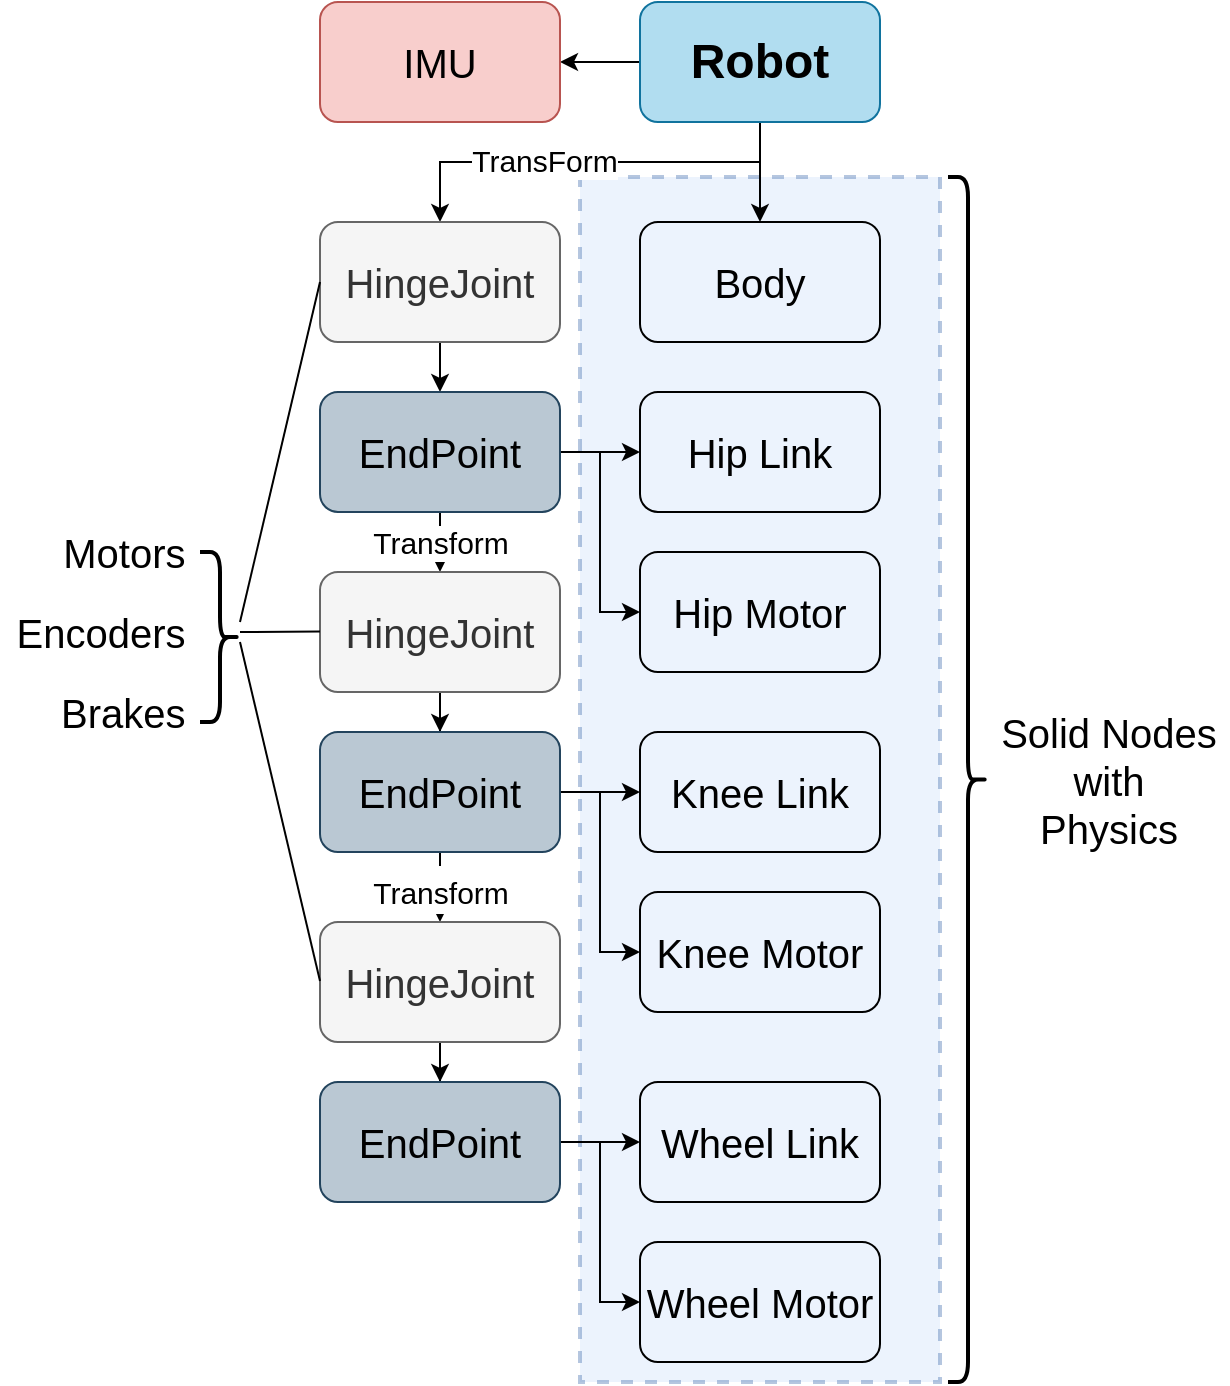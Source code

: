 <mxfile version="13.10.0" type="embed">
    <diagram id="7pbDaX_WSINXc0xlNzjz" name="第 1 页">
        <mxGraphModel dx="2129" dy="830" grid="1" gridSize="10" guides="1" tooltips="1" connect="1" arrows="1" fold="1" page="1" pageScale="1" pageWidth="827" pageHeight="1169" math="0" shadow="0">
            <root>
                <mxCell id="0"/>
                <mxCell id="1" parent="0"/>
                <mxCell id="108" value="" style="rounded=0;whiteSpace=wrap;html=1;fontSize=15;dashed=1;opacity=50;strokeWidth=2;fillColor=#dae8fc;strokeColor=#6c8ebf;" vertex="1" parent="1">
                    <mxGeometry x="210" y="377.5" width="180" height="602.5" as="geometry"/>
                </mxCell>
                <mxCell id="10" value="" style="edgeStyle=elbowEdgeStyle;rounded=0;orthogonalLoop=1;jettySize=auto;elbow=vertical;html=1;" edge="1" parent="1" target="9">
                    <mxGeometry relative="1" as="geometry">
                        <mxPoint x="300" y="340" as="sourcePoint"/>
                    </mxGeometry>
                </mxCell>
                <mxCell id="96" value="TransForm" style="edgeLabel;html=1;align=center;verticalAlign=middle;resizable=0;points=[];fontSize=15;" vertex="1" connectable="0" parent="10">
                    <mxGeometry x="0.255" y="-1" relative="1" as="geometry">
                        <mxPoint as="offset"/>
                    </mxGeometry>
                </mxCell>
                <mxCell id="13" style="edgeStyle=elbowEdgeStyle;rounded=0;orthogonalLoop=1;jettySize=auto;elbow=vertical;html=1;exitX=0.5;exitY=1;exitDx=0;exitDy=0;" edge="1" parent="1" target="15">
                    <mxGeometry relative="1" as="geometry">
                        <mxPoint x="150" y="430" as="targetPoint"/>
                        <mxPoint x="300" y="340" as="sourcePoint"/>
                    </mxGeometry>
                </mxCell>
                <mxCell id="110" value="" style="edgeStyle=orthogonalEdgeStyle;rounded=0;orthogonalLoop=1;jettySize=auto;html=1;fontSize=15;" edge="1" parent="1" source="2" target="16">
                    <mxGeometry relative="1" as="geometry"/>
                </mxCell>
                <mxCell id="2" value="&lt;font style=&quot;font-size: 24px&quot;&gt;&lt;b&gt;Robot&lt;/b&gt;&lt;/font&gt;" style="rounded=1;whiteSpace=wrap;html=1;fillColor=#b1ddf0;strokeColor=#10739e;" vertex="1" parent="1">
                    <mxGeometry x="240" y="290" width="120" height="60" as="geometry"/>
                </mxCell>
                <mxCell id="19" style="edgeStyle=elbowEdgeStyle;rounded=0;orthogonalLoop=1;jettySize=auto;elbow=vertical;html=1;exitX=0.5;exitY=1;exitDx=0;exitDy=0;fontSize=20;" edge="1" parent="1" source="9" target="20">
                    <mxGeometry relative="1" as="geometry">
                        <mxPoint x="300" y="540" as="targetPoint"/>
                    </mxGeometry>
                </mxCell>
                <mxCell id="9" value="HingeJoint" style="whiteSpace=wrap;html=1;rounded=1;fontSize=20;fillColor=#f5f5f5;strokeColor=#666666;fontColor=#333333;" vertex="1" parent="1">
                    <mxGeometry x="80" y="400" width="120" height="60" as="geometry"/>
                </mxCell>
                <mxCell id="15" value="Body" style="rounded=1;whiteSpace=wrap;html=1;fontSize=20;fillColor=none;" vertex="1" parent="1">
                    <mxGeometry x="240" y="400" width="120" height="60" as="geometry"/>
                </mxCell>
                <mxCell id="16" value="IMU" style="rounded=1;whiteSpace=wrap;html=1;fontSize=20;fillColor=#f8cecc;strokeColor=#b85450;" vertex="1" parent="1">
                    <mxGeometry x="80" y="290" width="120" height="60" as="geometry"/>
                </mxCell>
                <mxCell id="22" value="&lt;span style=&quot;color: rgb(0, 0, 0); font-family: helvetica; font-size: 15px; font-style: normal; font-weight: 400; letter-spacing: normal; text-align: center; text-indent: 0px; text-transform: none; word-spacing: 0px; background-color: rgb(255, 255, 255); display: inline; float: none;&quot;&gt;Transform&lt;/span&gt;" style="edgeStyle=elbowEdgeStyle;rounded=0;orthogonalLoop=1;jettySize=auto;elbow=vertical;html=1;fontSize=15;" edge="1" parent="1" source="20" target="21">
                    <mxGeometry relative="1" as="geometry"/>
                </mxCell>
                <mxCell id="27" value="" style="edgeStyle=elbowEdgeStyle;rounded=0;orthogonalLoop=1;jettySize=auto;elbow=vertical;html=1;fontSize=20;" edge="1" parent="1" source="20" target="26">
                    <mxGeometry relative="1" as="geometry"/>
                </mxCell>
                <mxCell id="32" style="rounded=0;orthogonalLoop=1;jettySize=auto;elbow=vertical;html=1;exitX=1;exitY=0.5;exitDx=0;exitDy=0;entryX=0;entryY=0.5;entryDx=0;entryDy=0;edgeStyle=orthogonalEdgeStyle;fontSize=20;" edge="1" parent="1" source="20" target="29">
                    <mxGeometry relative="1" as="geometry">
                        <mxPoint x="330" y="735" as="targetPoint"/>
                    </mxGeometry>
                </mxCell>
                <mxCell id="20" value="EndPoint" style="rounded=1;whiteSpace=wrap;html=1;fontSize=20;fillColor=#bac8d3;strokeColor=#23445d;" vertex="1" parent="1">
                    <mxGeometry x="80" y="485" width="120" height="60" as="geometry"/>
                </mxCell>
                <mxCell id="34" value="" style="edgeStyle=orthogonalEdgeStyle;rounded=0;orthogonalLoop=1;jettySize=auto;html=1;fontSize=20;" edge="1" parent="1" source="21" target="33">
                    <mxGeometry relative="1" as="geometry"/>
                </mxCell>
                <mxCell id="21" value="HingeJoint" style="whiteSpace=wrap;html=1;rounded=1;fontSize=20;fillColor=#f5f5f5;strokeColor=#666666;fontColor=#333333;" vertex="1" parent="1">
                    <mxGeometry x="80" y="575" width="120" height="60" as="geometry"/>
                </mxCell>
                <mxCell id="26" value="Hip Link" style="whiteSpace=wrap;html=1;rounded=1;fontSize=20;fillColor=none;" vertex="1" parent="1">
                    <mxGeometry x="240" y="485" width="120" height="60" as="geometry"/>
                </mxCell>
                <mxCell id="29" value="Hip Motor" style="rounded=1;whiteSpace=wrap;html=1;fontSize=20;fillColor=none;" vertex="1" parent="1">
                    <mxGeometry x="240" y="565" width="120" height="60" as="geometry"/>
                </mxCell>
                <mxCell id="39" value="" style="edgeStyle=orthogonalEdgeStyle;rounded=0;orthogonalLoop=1;jettySize=auto;html=1;fontSize=20;" edge="1" parent="1" source="33" target="37">
                    <mxGeometry relative="1" as="geometry"/>
                </mxCell>
                <mxCell id="40" style="edgeStyle=orthogonalEdgeStyle;rounded=0;orthogonalLoop=1;jettySize=auto;html=1;exitX=1;exitY=0.5;exitDx=0;exitDy=0;entryX=0;entryY=0.5;entryDx=0;entryDy=0;fontSize=20;" edge="1" parent="1" source="33" target="38">
                    <mxGeometry relative="1" as="geometry"/>
                </mxCell>
                <mxCell id="88" value="&lt;font style=&quot;font-size: 15px&quot;&gt;Transform&lt;/font&gt;" style="edgeStyle=orthogonalEdgeStyle;rounded=0;orthogonalLoop=1;jettySize=auto;html=1;fontSize=20;" edge="1" parent="1" source="33" target="77">
                    <mxGeometry relative="1" as="geometry"/>
                </mxCell>
                <mxCell id="33" value="EndPoint" style="whiteSpace=wrap;html=1;rounded=1;fontSize=20;fillColor=#bac8d3;strokeColor=#23445d;" vertex="1" parent="1">
                    <mxGeometry x="80" y="655" width="120" height="60" as="geometry"/>
                </mxCell>
                <mxCell id="37" value="Knee Link" style="whiteSpace=wrap;html=1;rounded=1;fontSize=20;fillColor=none;" vertex="1" parent="1">
                    <mxGeometry x="240" y="655" width="120" height="60" as="geometry"/>
                </mxCell>
                <mxCell id="38" value="Knee Motor" style="rounded=1;whiteSpace=wrap;html=1;fontSize=20;fillColor=none;" vertex="1" parent="1">
                    <mxGeometry x="240" y="735" width="120" height="60" as="geometry"/>
                </mxCell>
                <mxCell id="76" value="" style="edgeStyle=orthogonalEdgeStyle;rounded=0;orthogonalLoop=1;jettySize=auto;html=1;fontSize=20;" edge="1" parent="1" source="77" target="80">
                    <mxGeometry relative="1" as="geometry"/>
                </mxCell>
                <mxCell id="77" value="HingeJoint" style="whiteSpace=wrap;html=1;rounded=1;fontSize=20;fillColor=#f5f5f5;strokeColor=#666666;fontColor=#333333;" vertex="1" parent="1">
                    <mxGeometry x="80" y="750" width="120" height="60" as="geometry"/>
                </mxCell>
                <mxCell id="78" value="" style="edgeStyle=orthogonalEdgeStyle;rounded=0;orthogonalLoop=1;jettySize=auto;html=1;fontSize=20;" edge="1" parent="1" source="80" target="81">
                    <mxGeometry relative="1" as="geometry"/>
                </mxCell>
                <mxCell id="79" style="edgeStyle=orthogonalEdgeStyle;rounded=0;orthogonalLoop=1;jettySize=auto;html=1;exitX=1;exitY=0.5;exitDx=0;exitDy=0;entryX=0;entryY=0.5;entryDx=0;entryDy=0;fontSize=20;" edge="1" parent="1" source="80" target="82">
                    <mxGeometry relative="1" as="geometry"/>
                </mxCell>
                <mxCell id="80" value="EndPoint" style="whiteSpace=wrap;html=1;rounded=1;fontSize=20;fillColor=#bac8d3;strokeColor=#23445d;" vertex="1" parent="1">
                    <mxGeometry x="80" y="830" width="120" height="60" as="geometry"/>
                </mxCell>
                <mxCell id="81" value="Wheel Link" style="whiteSpace=wrap;html=1;rounded=1;fontSize=20;fillColor=none;" vertex="1" parent="1">
                    <mxGeometry x="240" y="830" width="120" height="60" as="geometry"/>
                </mxCell>
                <mxCell id="82" value="Wheel Motor" style="rounded=1;whiteSpace=wrap;html=1;fontSize=20;fillColor=none;" vertex="1" parent="1">
                    <mxGeometry x="240" y="910" width="120" height="60" as="geometry"/>
                </mxCell>
                <mxCell id="95" value="Solid Nodes&lt;br&gt;with&lt;br&gt;Physics" style="text;html=1;align=center;verticalAlign=middle;resizable=0;points=[];autosize=1;fontSize=20;" vertex="1" parent="1">
                    <mxGeometry x="414" y="638.75" width="120" height="80" as="geometry"/>
                </mxCell>
                <mxCell id="103" value="" style="shape=curlyBracket;whiteSpace=wrap;html=1;rounded=1;fontSize=20;rotation=-180;strokeWidth=2;" vertex="1" parent="1">
                    <mxGeometry x="394" y="377.5" width="20" height="602.5" as="geometry"/>
                </mxCell>
                <mxCell id="114" value="" style="endArrow=none;html=1;fontSize=15;" edge="1" parent="1">
                    <mxGeometry width="50" height="50" relative="1" as="geometry">
                        <mxPoint x="40" y="600" as="sourcePoint"/>
                        <mxPoint x="80" y="430" as="targetPoint"/>
                    </mxGeometry>
                </mxCell>
                <mxCell id="115" value="" style="endArrow=none;html=1;fontSize=15;" edge="1" parent="1">
                    <mxGeometry width="50" height="50" relative="1" as="geometry">
                        <mxPoint x="40" y="605" as="sourcePoint"/>
                        <mxPoint x="80" y="604.75" as="targetPoint"/>
                    </mxGeometry>
                </mxCell>
                <mxCell id="118" value="" style="endArrow=none;html=1;fontSize=15;" edge="1" parent="1">
                    <mxGeometry width="50" height="50" relative="1" as="geometry">
                        <mxPoint x="40" y="610" as="sourcePoint"/>
                        <mxPoint x="80" y="779.5" as="targetPoint"/>
                    </mxGeometry>
                </mxCell>
                <mxCell id="119" value="" style="shape=curlyBracket;whiteSpace=wrap;html=1;rounded=1;strokeWidth=2;fillColor=#ffffff;gradientColor=none;fontSize=15;rotation=-180;" vertex="1" parent="1">
                    <mxGeometry x="20" y="565" width="20" height="85" as="geometry"/>
                </mxCell>
                <mxCell id="120" value="&lt;div style=&quot;text-align: right; line-height: 200%; font-size: 20px;&quot;&gt;&lt;span style=&quot;font-size: 20px;&quot;&gt;Motors&lt;/span&gt;&lt;br style=&quot;font-size: 20px;&quot;&gt;&lt;span style=&quot;font-size: 20px;&quot;&gt;Encoders&lt;/span&gt;&lt;br style=&quot;font-size: 20px;&quot;&gt;&lt;span style=&quot;font-size: 20px;&quot;&gt;Brakes&lt;/span&gt;&lt;br style=&quot;font-size: 20px;&quot;&gt;&lt;/div&gt;" style="text;html=1;align=center;verticalAlign=middle;resizable=0;points=[];autosize=1;fontSize=20;" vertex="1" parent="1">
                    <mxGeometry x="-80" y="540" width="100" height="130" as="geometry"/>
                </mxCell>
            </root>
        </mxGraphModel>
    </diagram>
</mxfile>